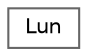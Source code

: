 digraph "Graphical Class Hierarchy"
{
 // LATEX_PDF_SIZE
  bgcolor="transparent";
  edge [fontname=Helvetica,fontsize=10,labelfontname=Helvetica,labelfontsize=10];
  node [fontname=Helvetica,fontsize=10,shape=box,height=0.2,width=0.4];
  rankdir="LR";
  Node0 [id="Node000000",label="Lun",height=0.2,width=0.4,color="grey40", fillcolor="white", style="filled",URL="$classFoam_1_1Lun.html",tooltip=" "];
}
